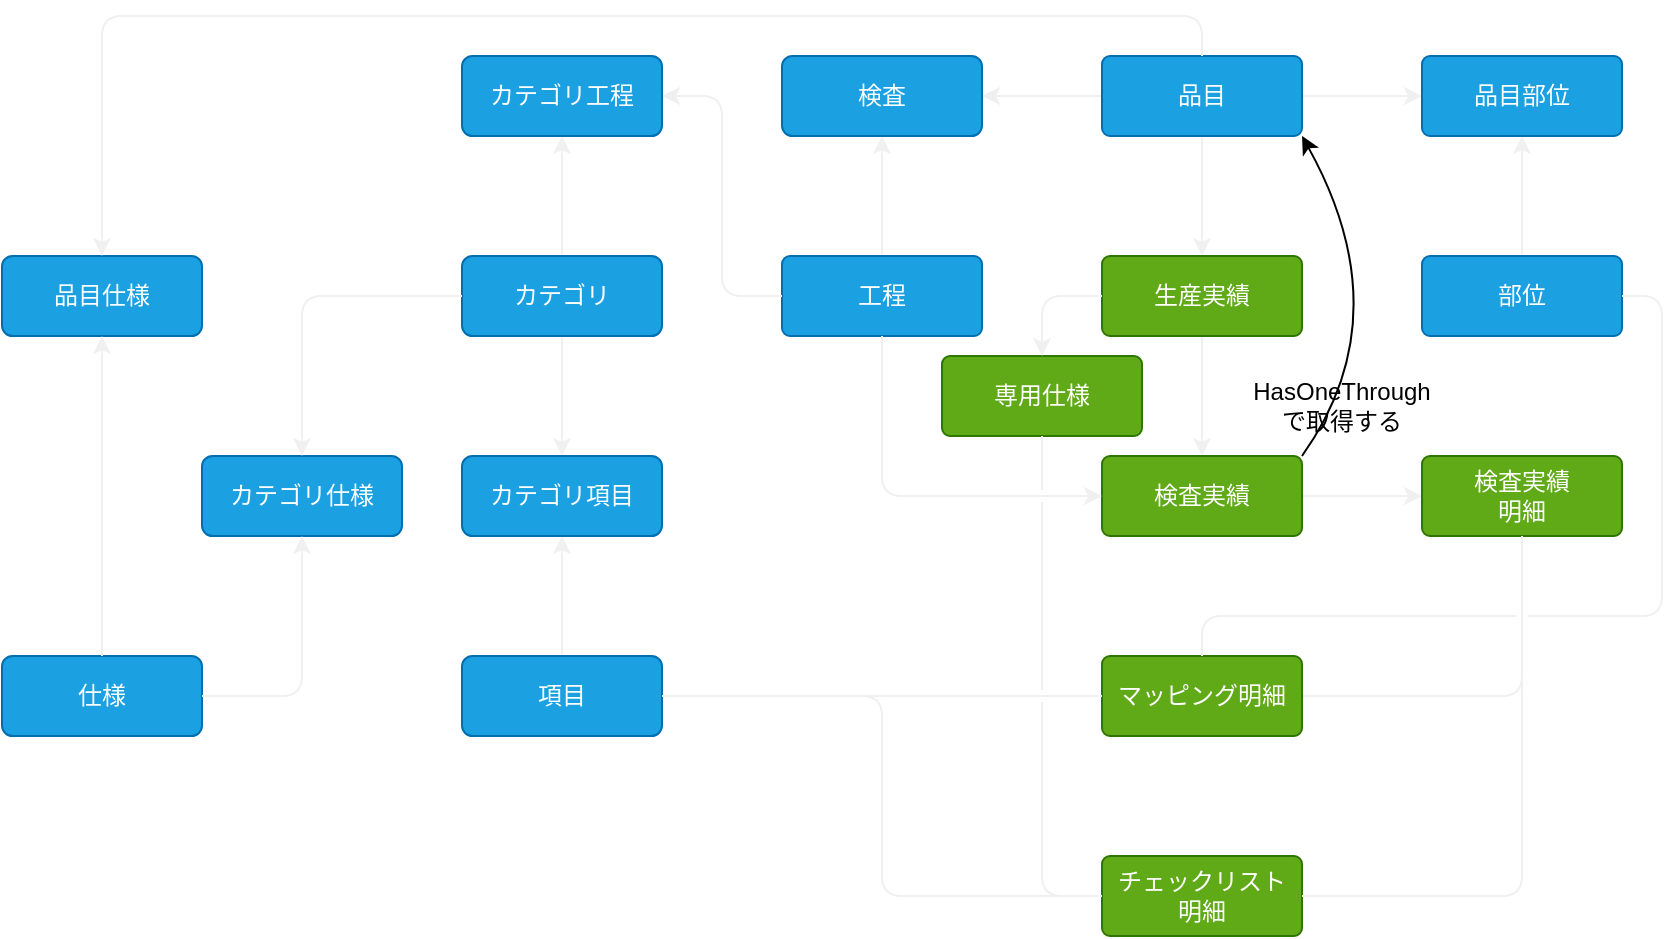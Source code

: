 <mxfile>
    <diagram id="mohe93XXMIRudalptO-s" name="ページ1">
        <mxGraphModel dx="1530" dy="415" grid="1" gridSize="10" guides="1" tooltips="1" connect="1" arrows="1" fold="1" page="1" pageScale="1" pageWidth="827" pageHeight="1169" background="none" math="0" shadow="0">
            <root>
                <mxCell id="0"/>
                <mxCell id="1" parent="0"/>
                <mxCell id="19" value="" style="edgeStyle=none;html=1;entryX=0.5;entryY=1;entryDx=0;entryDy=0;strokeColor=#F0F0F0;" parent="1" source="15" target="23" edge="1">
                    <mxGeometry relative="1" as="geometry">
                        <mxPoint x="330" y="80" as="sourcePoint"/>
                    </mxGeometry>
                </mxCell>
                <mxCell id="15" value="工程" style="rounded=1;arcSize=10;whiteSpace=wrap;html=1;align=center;fillColor=#1ba1e2;fontColor=#ffffff;strokeColor=#006EAF;" parent="1" vertex="1">
                    <mxGeometry x="280" y="140" width="100" height="40" as="geometry"/>
                </mxCell>
                <mxCell id="18" value="" style="edgeStyle=orthogonalEdgeStyle;html=1;entryX=0;entryY=0.5;entryDx=0;entryDy=0;strokeColor=#F0F0F0;exitX=1;exitY=0.5;exitDx=0;exitDy=0;" parent="1" source="16" target="20" edge="1">
                    <mxGeometry relative="1" as="geometry"/>
                </mxCell>
                <mxCell id="24" value="" style="edgeStyle=orthogonalEdgeStyle;html=1;strokeColor=#F0F0F0;entryX=1;entryY=0.5;entryDx=0;entryDy=0;exitX=0;exitY=0.5;exitDx=0;exitDy=0;" parent="1" source="16" target="23" edge="1">
                    <mxGeometry relative="1" as="geometry"/>
                </mxCell>
                <mxCell id="28" value="" style="edgeStyle=none;curved=1;html=1;strokeColor=#F0F0F0;" parent="1" source="16" target="27" edge="1">
                    <mxGeometry relative="1" as="geometry"/>
                </mxCell>
                <mxCell id="16" value="品目" style="rounded=1;arcSize=10;whiteSpace=wrap;html=1;align=center;fillColor=#1ba1e2;fontColor=#ffffff;strokeColor=#006EAF;" parent="1" vertex="1">
                    <mxGeometry x="440" y="40" width="100" height="40" as="geometry"/>
                </mxCell>
                <mxCell id="21" value="" style="edgeStyle=none;html=1;strokeColor=#F0F0F0;" parent="1" source="17" target="20" edge="1">
                    <mxGeometry relative="1" as="geometry"/>
                </mxCell>
                <mxCell id="17" value="部位" style="rounded=1;arcSize=10;whiteSpace=wrap;html=1;align=center;fillColor=#1ba1e2;fontColor=#ffffff;strokeColor=#006EAF;" parent="1" vertex="1">
                    <mxGeometry x="600" y="140" width="100" height="40" as="geometry"/>
                </mxCell>
                <mxCell id="20" value="品目部位" style="rounded=1;arcSize=10;whiteSpace=wrap;html=1;align=center;fillColor=#1ba1e2;fontColor=#ffffff;strokeColor=#006EAF;" parent="1" vertex="1">
                    <mxGeometry x="600" y="40" width="100" height="40" as="geometry"/>
                </mxCell>
                <mxCell id="40" value="" style="edgeStyle=orthogonalEdgeStyle;html=1;entryX=1;entryY=0.5;entryDx=0;entryDy=0;strokeColor=#F0F0F0;exitX=0;exitY=0.5;exitDx=0;exitDy=0;" parent="1" source="15" target="39" edge="1">
                    <mxGeometry relative="1" as="geometry">
                        <mxPoint x="280" y="60" as="sourcePoint"/>
                    </mxGeometry>
                </mxCell>
                <mxCell id="23" value="検査" style="rounded=1;arcSize=13;whiteSpace=wrap;html=1;align=center;fillColor=#1ba1e2;fontColor=#ffffff;strokeColor=#006EAF;" parent="1" vertex="1">
                    <mxGeometry x="280" y="40" width="100" height="40" as="geometry"/>
                </mxCell>
                <mxCell id="43" style="edgeStyle=none;html=1;entryX=0.5;entryY=0;entryDx=0;entryDy=0;rounded=0;jumpStyle=none;exitX=0.5;exitY=1;exitDx=0;exitDy=0;strokeColor=#F0F0F0;" parent="1" source="27" target="42" edge="1">
                    <mxGeometry relative="1" as="geometry"/>
                </mxCell>
                <mxCell id="27" value="生産実績" style="rounded=1;arcSize=10;whiteSpace=wrap;html=1;align=center;fillColor=#60a917;fontColor=#ffffff;strokeColor=#2D7600;" parent="1" vertex="1">
                    <mxGeometry x="440" y="140" width="100" height="40" as="geometry"/>
                </mxCell>
                <mxCell id="38" value="" style="edgeStyle=none;curved=1;html=1;strokeColor=#F0F0F0;entryX=0.5;entryY=0;entryDx=0;entryDy=0;" parent="1" source="35" target="67" edge="1">
                    <mxGeometry relative="1" as="geometry"/>
                </mxCell>
                <mxCell id="41" value="" style="edgeStyle=none;curved=1;html=1;entryX=0.5;entryY=1;entryDx=0;entryDy=0;strokeColor=#F0F0F0;" parent="1" source="35" target="39" edge="1">
                    <mxGeometry relative="1" as="geometry"/>
                </mxCell>
                <mxCell id="35" value="カテゴリ" style="rounded=1;arcSize=13;whiteSpace=wrap;html=1;align=center;fillColor=#1ba1e2;fontColor=#ffffff;strokeColor=#006EAF;" parent="1" vertex="1">
                    <mxGeometry x="120" y="140" width="100" height="40" as="geometry"/>
                </mxCell>
                <mxCell id="68" value="" style="edgeStyle=orthogonalEdgeStyle;rounded=1;jumpStyle=gap;html=1;strokeColor=#F0F0F0;" parent="1" source="37" target="67" edge="1">
                    <mxGeometry relative="1" as="geometry"/>
                </mxCell>
                <mxCell id="37" value="項目" style="rounded=1;arcSize=13;whiteSpace=wrap;html=1;align=center;fillColor=#1ba1e2;fontColor=#ffffff;strokeColor=#006EAF;" parent="1" vertex="1">
                    <mxGeometry x="120" y="340" width="100" height="40" as="geometry"/>
                </mxCell>
                <mxCell id="39" value="カテゴリ工程" style="rounded=1;arcSize=13;whiteSpace=wrap;html=1;align=center;fillColor=#1ba1e2;fontColor=#ffffff;strokeColor=#006EAF;" parent="1" vertex="1">
                    <mxGeometry x="120" y="40" width="100" height="40" as="geometry"/>
                </mxCell>
                <mxCell id="50" value="" style="edgeStyle=orthogonalEdgeStyle;rounded=0;jumpStyle=none;html=1;strokeColor=#F0F0F0;" parent="1" source="42" target="49" edge="1">
                    <mxGeometry relative="1" as="geometry"/>
                </mxCell>
                <mxCell id="42" value="検査実績" style="rounded=1;arcSize=10;whiteSpace=wrap;html=1;align=center;fillColor=#60a917;fontColor=#ffffff;strokeColor=#2D7600;" parent="1" vertex="1">
                    <mxGeometry x="440" y="240" width="100" height="40" as="geometry"/>
                </mxCell>
                <mxCell id="47" value="" style="edgeStyle=orthogonalEdgeStyle;html=1;exitX=0.5;exitY=1;exitDx=0;exitDy=0;strokeColor=#F0F0F0;entryX=0;entryY=0.5;entryDx=0;entryDy=0;jumpStyle=gap;" parent="1" source="15" target="42" edge="1">
                    <mxGeometry relative="1" as="geometry">
                        <mxPoint x="170" y="80.0" as="sourcePoint"/>
                        <mxPoint x="270" y="370" as="targetPoint"/>
                    </mxGeometry>
                </mxCell>
                <mxCell id="52" value="" style="edgeStyle=orthogonalEdgeStyle;rounded=1;jumpStyle=none;html=1;exitX=0.5;exitY=1;exitDx=0;exitDy=0;endArrow=none;endFill=0;strokeColor=#F0F0F0;entryX=1;entryY=0.5;entryDx=0;entryDy=0;" parent="1" source="49" target="51" edge="1">
                    <mxGeometry relative="1" as="geometry"/>
                </mxCell>
                <mxCell id="49" value="検査実績&lt;br&gt;明細" style="rounded=1;arcSize=10;whiteSpace=wrap;html=1;align=center;fillColor=#60a917;fontColor=#ffffff;strokeColor=#2D7600;" parent="1" vertex="1">
                    <mxGeometry x="600" y="240" width="100" height="40" as="geometry"/>
                </mxCell>
                <mxCell id="51" value="マッピング明細" style="rounded=1;arcSize=10;whiteSpace=wrap;html=1;align=center;fillColor=#60a917;fontColor=#ffffff;strokeColor=#2D7600;" parent="1" vertex="1">
                    <mxGeometry x="440" y="340" width="100" height="40" as="geometry"/>
                </mxCell>
                <mxCell id="56" value="" style="edgeStyle=orthogonalEdgeStyle;rounded=1;jumpStyle=line;html=1;endArrow=none;endFill=0;strokeColor=#F0F0F0;entryX=0;entryY=0.5;entryDx=0;entryDy=0;" parent="1" source="37" target="51" edge="1">
                    <mxGeometry relative="1" as="geometry">
                        <mxPoint x="510" y="440" as="sourcePoint"/>
                        <mxPoint x="160" y="530" as="targetPoint"/>
                    </mxGeometry>
                </mxCell>
                <mxCell id="58" value="チェックリスト&lt;br&gt;明細" style="rounded=1;arcSize=10;whiteSpace=wrap;html=1;align=center;fillColor=#60a917;fontColor=#ffffff;strokeColor=#2D7600;" parent="1" vertex="1">
                    <mxGeometry x="440" y="440" width="100" height="40" as="geometry"/>
                </mxCell>
                <mxCell id="59" value="" style="edgeStyle=orthogonalEdgeStyle;rounded=1;jumpStyle=none;html=1;exitX=0.5;exitY=1;exitDx=0;exitDy=0;endArrow=none;endFill=0;entryX=1;entryY=0.5;entryDx=0;entryDy=0;strokeColor=#F0F0F0;" parent="1" source="49" target="58" edge="1">
                    <mxGeometry relative="1" as="geometry">
                        <mxPoint x="510" y="440" as="sourcePoint"/>
                        <mxPoint x="350" y="520" as="targetPoint"/>
                    </mxGeometry>
                </mxCell>
                <mxCell id="65" value="" style="edgeStyle=orthogonalEdgeStyle;rounded=1;jumpStyle=line;html=1;exitX=1;exitY=0.5;exitDx=0;exitDy=0;endArrow=none;endFill=0;strokeColor=#F0F0F0;entryX=0;entryY=0.5;entryDx=0;entryDy=0;" parent="1" source="37" target="58" edge="1">
                    <mxGeometry relative="1" as="geometry">
                        <mxPoint x="170" y="320" as="sourcePoint"/>
                        <mxPoint x="300" y="540" as="targetPoint"/>
                    </mxGeometry>
                </mxCell>
                <mxCell id="67" value="カテゴリ項目" style="rounded=1;arcSize=13;whiteSpace=wrap;html=1;align=center;fillColor=#1ba1e2;fontColor=#ffffff;strokeColor=#006EAF;" parent="1" vertex="1">
                    <mxGeometry x="120" y="240" width="100" height="40" as="geometry"/>
                </mxCell>
                <mxCell id="69" value="" style="edgeStyle=orthogonalEdgeStyle;html=1;strokeColor=#F0F0F0;endArrow=none;endFill=0;jumpStyle=gap;exitX=1;exitY=0.5;exitDx=0;exitDy=0;entryX=0.5;entryY=0;entryDx=0;entryDy=0;" parent="1" source="17" target="51" edge="1">
                    <mxGeometry relative="1" as="geometry">
                        <mxPoint x="650" y="140" as="sourcePoint"/>
                        <mxPoint x="550" y="360" as="targetPoint"/>
                        <Array as="points">
                            <mxPoint x="720" y="160"/>
                            <mxPoint x="720" y="320"/>
                            <mxPoint x="490" y="320"/>
                        </Array>
                    </mxGeometry>
                </mxCell>
                <mxCell id="70" value="HasOneThrough&lt;br&gt;で取得する" style="text;html=1;strokeColor=none;fillColor=none;align=center;verticalAlign=middle;whiteSpace=wrap;rounded=0;" parent="1" vertex="1">
                    <mxGeometry x="503" y="200" width="114" height="30" as="geometry"/>
                </mxCell>
                <mxCell id="71" value="" style="curved=1;endArrow=classic;html=1;entryX=1;entryY=1;entryDx=0;entryDy=0;exitX=1;exitY=0;exitDx=0;exitDy=0;" parent="1" source="42" target="16" edge="1">
                    <mxGeometry width="50" height="50" relative="1" as="geometry">
                        <mxPoint x="440" y="240" as="sourcePoint"/>
                        <mxPoint x="490" y="240" as="targetPoint"/>
                        <Array as="points">
                            <mxPoint x="590" y="170"/>
                        </Array>
                    </mxGeometry>
                </mxCell>
                <mxCell id="75" value="専用仕様" style="rounded=1;arcSize=10;whiteSpace=wrap;html=1;align=center;fillColor=#60a917;fontColor=#ffffff;strokeColor=#2D7600;" parent="1" vertex="1">
                    <mxGeometry x="360" y="190" width="100" height="40" as="geometry"/>
                </mxCell>
                <mxCell id="76" value="" style="edgeStyle=orthogonalEdgeStyle;html=1;strokeColor=#F0F0F0;entryX=0.5;entryY=0;entryDx=0;entryDy=0;exitX=0;exitY=0.5;exitDx=0;exitDy=0;" parent="1" source="27" target="75" edge="1">
                    <mxGeometry relative="1" as="geometry">
                        <mxPoint x="440" y="60" as="sourcePoint"/>
                        <mxPoint x="380" y="60" as="targetPoint"/>
                    </mxGeometry>
                </mxCell>
                <mxCell id="77" value="" style="edgeStyle=orthogonalEdgeStyle;html=1;strokeColor=#F0F0F0;entryX=0;entryY=0.5;entryDx=0;entryDy=0;exitX=0.5;exitY=1;exitDx=0;exitDy=0;endArrow=none;endFill=0;jumpStyle=gap;" parent="1" source="75" target="58" edge="1">
                    <mxGeometry relative="1" as="geometry">
                        <mxPoint x="320" y="280" as="sourcePoint"/>
                        <mxPoint x="380" y="420" as="targetPoint"/>
                    </mxGeometry>
                </mxCell>
                <mxCell id="78" value="仕様" style="rounded=1;arcSize=13;whiteSpace=wrap;html=1;align=center;fillColor=#1ba1e2;fontColor=#ffffff;strokeColor=#006EAF;" parent="1" vertex="1">
                    <mxGeometry x="-110" y="340" width="100" height="40" as="geometry"/>
                </mxCell>
                <mxCell id="79" value="品目仕様" style="rounded=1;arcSize=13;whiteSpace=wrap;html=1;align=center;fillColor=#1ba1e2;fontColor=#ffffff;strokeColor=#006EAF;" parent="1" vertex="1">
                    <mxGeometry x="-110" y="140" width="100" height="40" as="geometry"/>
                </mxCell>
                <mxCell id="80" value="" style="edgeStyle=orthogonalEdgeStyle;rounded=1;jumpStyle=gap;html=1;strokeColor=#F0F0F0;entryX=0.5;entryY=1;entryDx=0;entryDy=0;exitX=0.5;exitY=0;exitDx=0;exitDy=0;" parent="1" source="78" target="79" edge="1">
                    <mxGeometry relative="1" as="geometry">
                        <mxPoint x="50" y="340" as="sourcePoint"/>
                        <mxPoint x="170" y="280" as="targetPoint"/>
                    </mxGeometry>
                </mxCell>
                <mxCell id="81" value="" style="edgeStyle=orthogonalEdgeStyle;html=1;strokeColor=#F0F0F0;exitX=0.5;exitY=0;exitDx=0;exitDy=0;entryX=0.5;entryY=0;entryDx=0;entryDy=0;" parent="1" source="16" target="79" edge="1">
                    <mxGeometry relative="1" as="geometry">
                        <mxPoint x="60" y="240" as="sourcePoint"/>
                        <mxPoint x="30" y="180" as="targetPoint"/>
                        <Array as="points">
                            <mxPoint x="490" y="20"/>
                            <mxPoint x="-60" y="20"/>
                        </Array>
                    </mxGeometry>
                </mxCell>
                <mxCell id="82" value="カテゴリ仕様" style="rounded=1;arcSize=13;whiteSpace=wrap;html=1;align=center;fillColor=#1ba1e2;fontColor=#ffffff;strokeColor=#006EAF;" vertex="1" parent="1">
                    <mxGeometry x="-10" y="240" width="100" height="40" as="geometry"/>
                </mxCell>
                <mxCell id="83" value="" style="edgeStyle=orthogonalEdgeStyle;rounded=1;jumpStyle=gap;html=1;strokeColor=#F0F0F0;entryX=0.5;entryY=1;entryDx=0;entryDy=0;exitX=1;exitY=0.5;exitDx=0;exitDy=0;" edge="1" parent="1" source="78" target="82">
                    <mxGeometry relative="1" as="geometry">
                        <mxPoint x="-60" y="340" as="sourcePoint"/>
                        <mxPoint x="-60" y="180" as="targetPoint"/>
                    </mxGeometry>
                </mxCell>
                <mxCell id="84" value="" style="edgeStyle=orthogonalEdgeStyle;rounded=1;jumpStyle=gap;html=1;strokeColor=#F0F0F0;entryX=0.5;entryY=0;entryDx=0;entryDy=0;exitX=0;exitY=0.5;exitDx=0;exitDy=0;" edge="1" parent="1" source="35" target="82">
                    <mxGeometry relative="1" as="geometry">
                        <mxPoint x="-10" y="360" as="sourcePoint"/>
                        <mxPoint x="40" y="280" as="targetPoint"/>
                    </mxGeometry>
                </mxCell>
            </root>
        </mxGraphModel>
    </diagram>
</mxfile>

